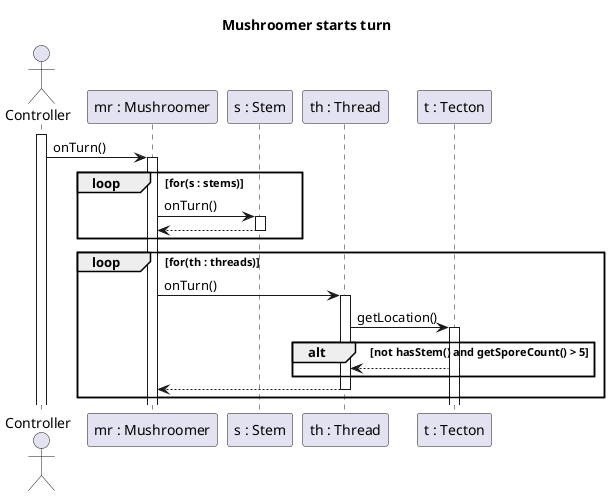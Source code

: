 @startuml Mushroomer starts turn

title Mushroomer starts turn

actor Controller
participant "mr : Mushroomer" as MR
participant "s : Stem" as S
participant "th : Thread" as TH
participant "t : Tecton" as T

activate Controller
Controller -> MR : onTurn()
activate MR

loop for(s : stems)
    MR -> S : onTurn()
    activate S

    MR <-- S
    deactivate S
end

loop for(th : threads)
    MR -> TH : onTurn()
    activate TH

    TH -> T : getLocation()
    activate T
    alt  not hasStem() and getSporeCount() > 5


    TH <-- T
    end

    MR <-- TH
    deactivate TH
end


@enduml
